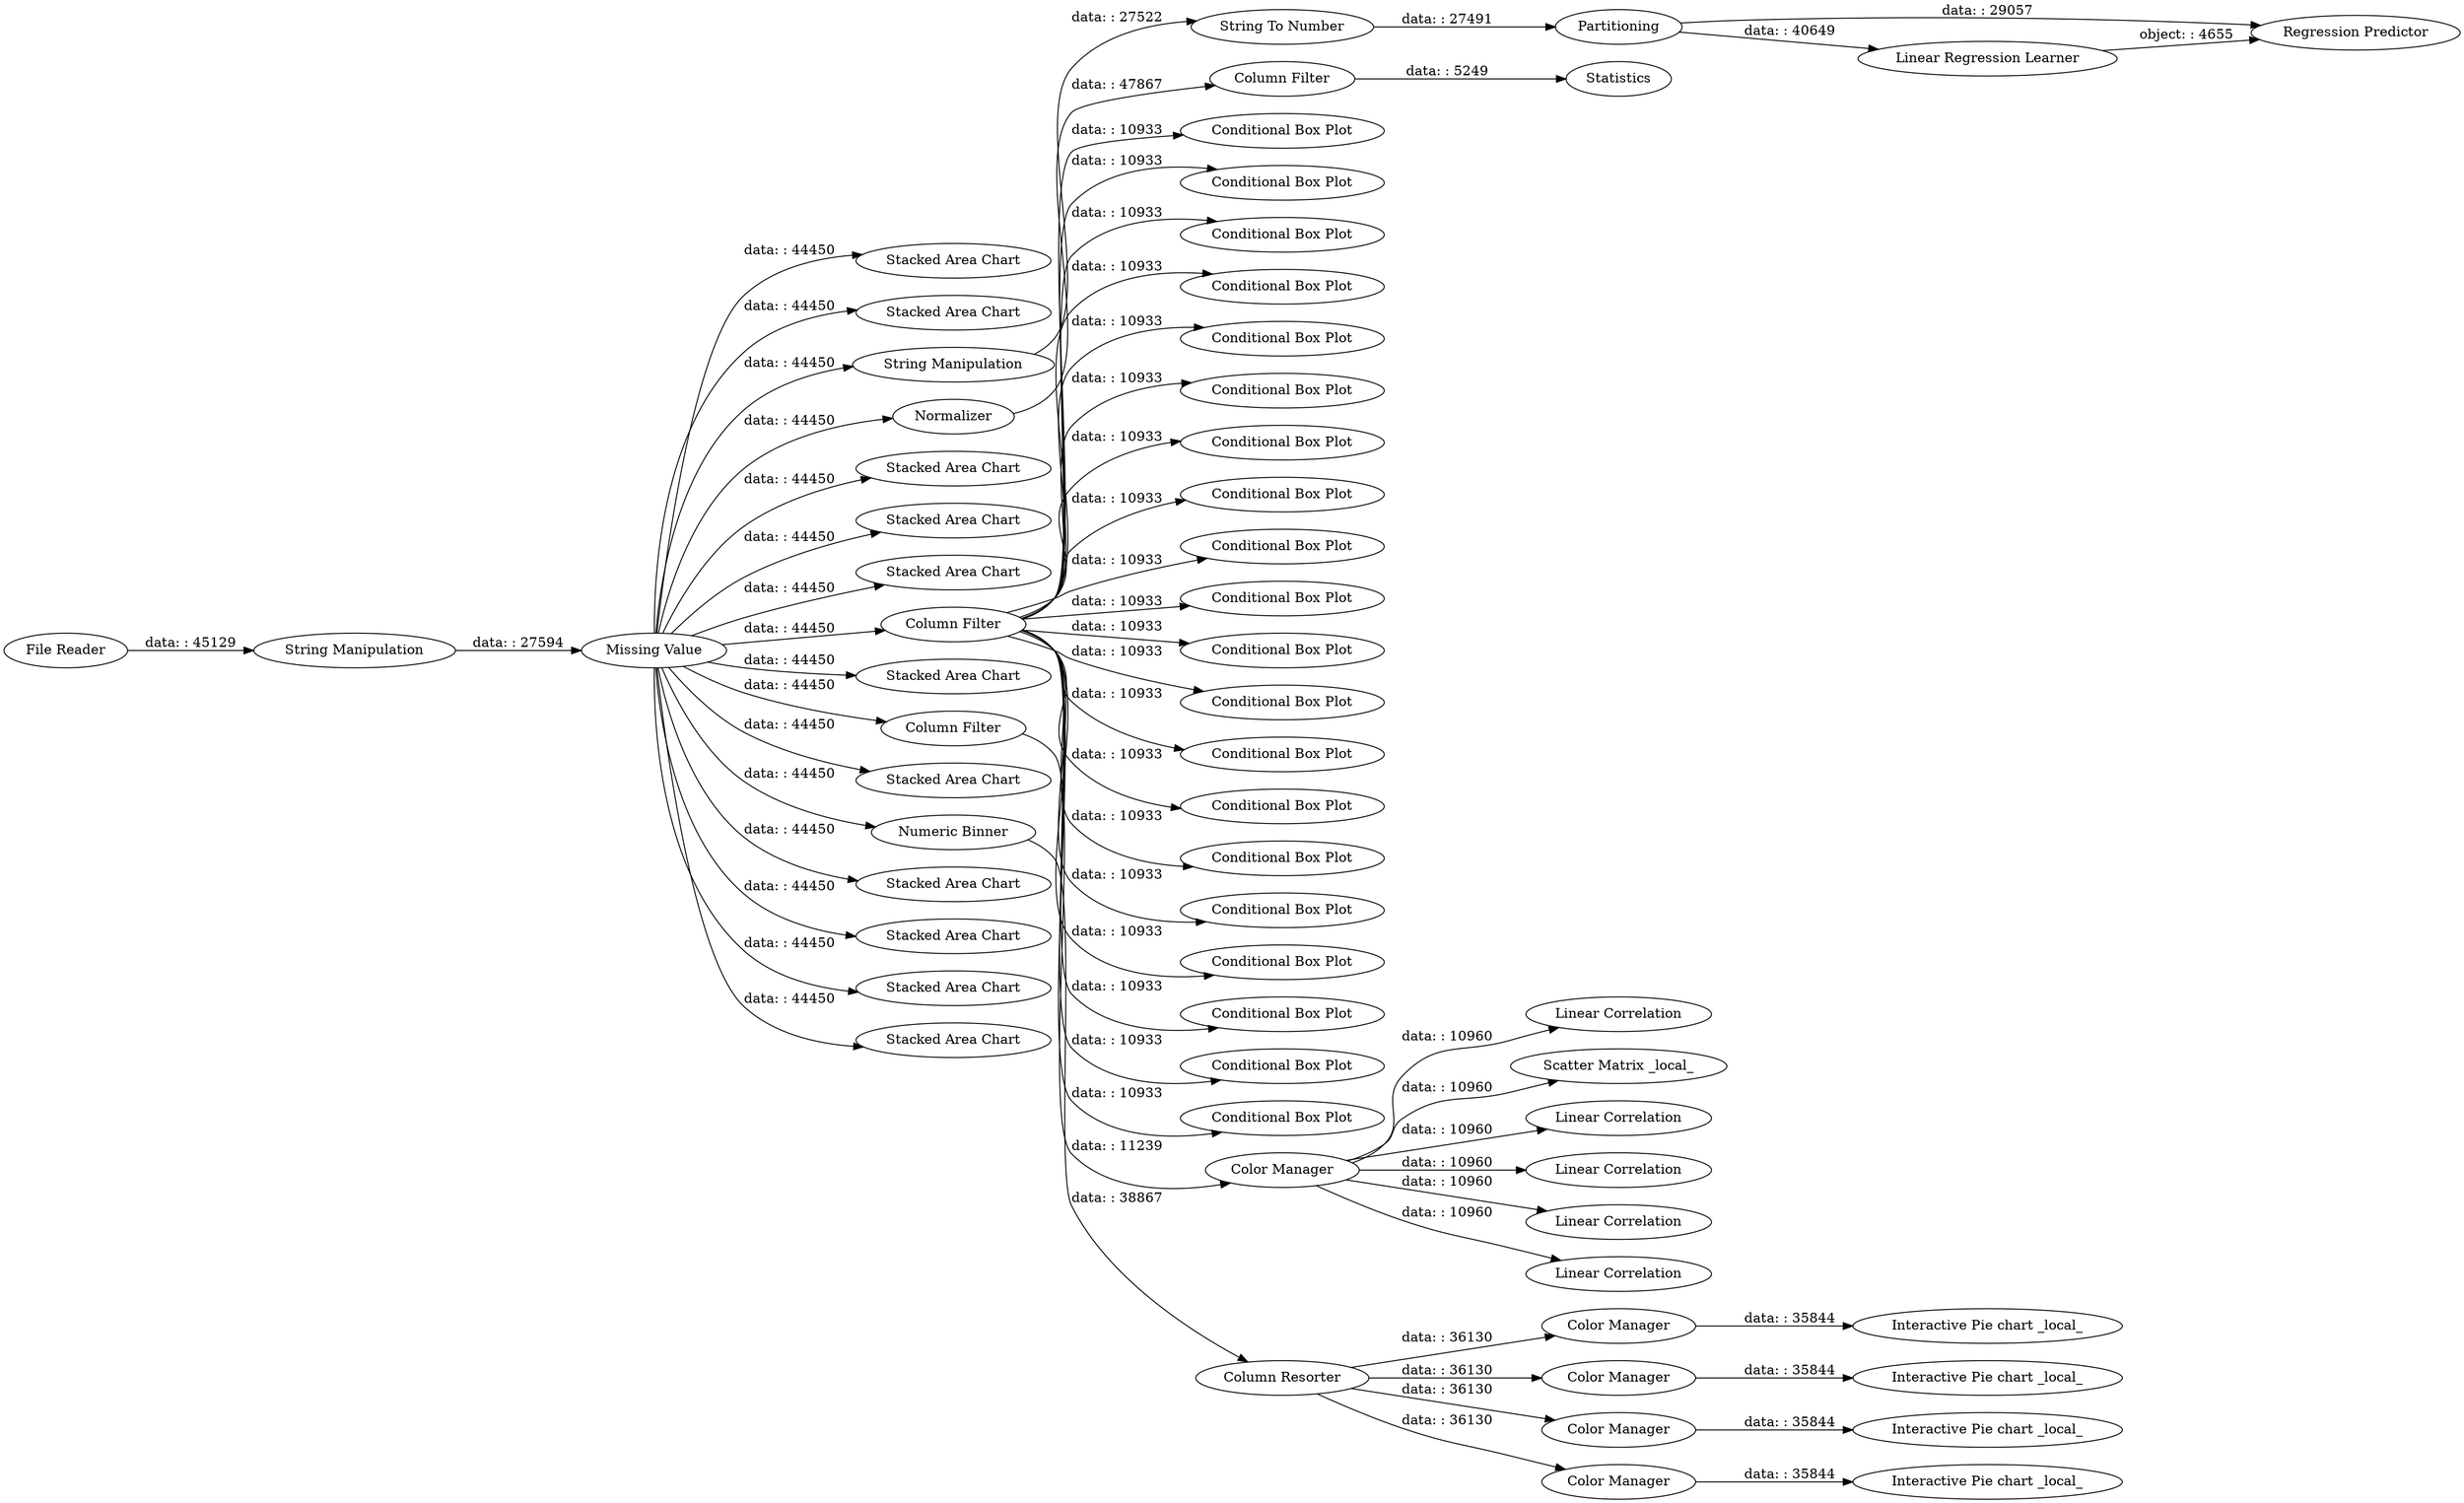 digraph {
	"-8690233839393965638_3" [label="Missing Value"]
	"-8690233839393965638_47" [label="Conditional Box Plot"]
	"-8690233839393965638_57" [label="Stacked Area Chart"]
	"-8690233839393965638_52" [label="Conditional Box Plot"]
	"-8690233839393965638_66" [label="Conditional Box Plot"]
	"-8690233839393965638_36" [label="Linear Correlation"]
	"-8690233839393965638_61" [label="Stacked Area Chart"]
	"-8690233839393965638_30" [label="Color Manager"]
	"-8690233839393965638_31" [label=Statistics]
	"-8690233839393965638_49" [label="Conditional Box Plot"]
	"-8690233839393965638_53" [label="Conditional Box Plot"]
	"-8690233839393965638_75" [label="String Manipulation"]
	"-8690233839393965638_40" [label="Conditional Box Plot"]
	"-8690233839393965638_33" [label="Scatter Matrix _local_"]
	"-8690233839393965638_23" [label=Normalizer]
	"-8690233839393965638_73" [label=Partitioning]
	"-8690233839393965638_42" [label="Conditional Box Plot"]
	"-8690233839393965638_44" [label="Conditional Box Plot"]
	"-8690233839393965638_24" [label="Column Filter"]
	"-8690233839393965638_76" [label="String To Number"]
	"-8690233839393965638_32" [label="Linear Correlation"]
	"-8690233839393965638_18" [label="Color Manager"]
	"-8690233839393965638_46" [label="Conditional Box Plot"]
	"-8690233839393965638_51" [label="Conditional Box Plot"]
	"-8690233839393965638_67" [label="Conditional Box Plot"]
	"-8690233839393965638_54" [label="Stacked Area Chart"]
	"-8690233839393965638_59" [label="Stacked Area Chart"]
	"-8690233839393965638_41" [label="Conditional Box Plot"]
	"-8690233839393965638_15" [label="Color Manager"]
	"-8690233839393965638_55" [label="Stacked Area Chart"]
	"-8690233839393965638_35" [label="Linear Correlation"]
	"-8690233839393965638_34" [label="Linear Correlation"]
	"-8690233839393965638_37" [label="Column Filter"]
	"-8690233839393965638_14" [label="Column Resorter"]
	"-8690233839393965638_65" [label="Linear Correlation"]
	"-8690233839393965638_50" [label="Conditional Box Plot"]
	"-8690233839393965638_21" [label="Interactive Pie chart _local_"]
	"-8690233839393965638_64" [label="Stacked Area Chart"]
	"-8690233839393965638_38" [label="Conditional Box Plot"]
	"-8690233839393965638_25" [label="Column Filter"]
	"-8690233839393965638_45" [label="Conditional Box Plot"]
	"-8690233839393965638_63" [label="Stacked Area Chart"]
	"-8690233839393965638_4" [label="Numeric Binner"]
	"-8690233839393965638_62" [label="Stacked Area Chart"]
	"-8690233839393965638_17" [label="Color Manager"]
	"-8690233839393965638_1" [label="File Reader"]
	"-8690233839393965638_20" [label="Interactive Pie chart _local_"]
	"-8690233839393965638_60" [label="Stacked Area Chart"]
	"-8690233839393965638_19" [label="Interactive Pie chart _local_"]
	"-8690233839393965638_58" [label="Stacked Area Chart"]
	"-8690233839393965638_69" [label="Conditional Box Plot"]
	"-8690233839393965638_71" [label="Regression Predictor"]
	"-8690233839393965638_70" [label="Linear Regression Learner"]
	"-8690233839393965638_56" [label="Stacked Area Chart"]
	"-8690233839393965638_2" [label="String Manipulation"]
	"-8690233839393965638_16" [label="Color Manager"]
	"-8690233839393965638_48" [label="Conditional Box Plot"]
	"-8690233839393965638_68" [label="Conditional Box Plot"]
	"-8690233839393965638_22" [label="Interactive Pie chart _local_"]
	"-8690233839393965638_39" [label="Conditional Box Plot"]
	"-8690233839393965638_43" [label="Conditional Box Plot"]
	"-8690233839393965638_25" -> "-8690233839393965638_30" [label="data: : 11239"]
	"-8690233839393965638_3" -> "-8690233839393965638_54" [label="data: : 44450"]
	"-8690233839393965638_30" -> "-8690233839393965638_36" [label="data: : 10960"]
	"-8690233839393965638_73" -> "-8690233839393965638_70" [label="data: : 40649"]
	"-8690233839393965638_3" -> "-8690233839393965638_25" [label="data: : 44450"]
	"-8690233839393965638_3" -> "-8690233839393965638_75" [label="data: : 44450"]
	"-8690233839393965638_3" -> "-8690233839393965638_55" [label="data: : 44450"]
	"-8690233839393965638_37" -> "-8690233839393965638_39" [label="data: : 10933"]
	"-8690233839393965638_1" -> "-8690233839393965638_2" [label="data: : 45129"]
	"-8690233839393965638_3" -> "-8690233839393965638_23" [label="data: : 44450"]
	"-8690233839393965638_37" -> "-8690233839393965638_43" [label="data: : 10933"]
	"-8690233839393965638_75" -> "-8690233839393965638_76" [label="data: : 27522"]
	"-8690233839393965638_37" -> "-8690233839393965638_38" [label="data: : 10933"]
	"-8690233839393965638_37" -> "-8690233839393965638_44" [label="data: : 10933"]
	"-8690233839393965638_73" -> "-8690233839393965638_71" [label="data: : 29057"]
	"-8690233839393965638_37" -> "-8690233839393965638_45" [label="data: : 10933"]
	"-8690233839393965638_16" -> "-8690233839393965638_20" [label="data: : 35844"]
	"-8690233839393965638_3" -> "-8690233839393965638_60" [label="data: : 44450"]
	"-8690233839393965638_2" -> "-8690233839393965638_3" [label="data: : 27594"]
	"-8690233839393965638_14" -> "-8690233839393965638_15" [label="data: : 36130"]
	"-8690233839393965638_70" -> "-8690233839393965638_71" [label="object: : 4655"]
	"-8690233839393965638_3" -> "-8690233839393965638_58" [label="data: : 44450"]
	"-8690233839393965638_37" -> "-8690233839393965638_67" [label="data: : 10933"]
	"-8690233839393965638_18" -> "-8690233839393965638_22" [label="data: : 35844"]
	"-8690233839393965638_30" -> "-8690233839393965638_34" [label="data: : 10960"]
	"-8690233839393965638_17" -> "-8690233839393965638_21" [label="data: : 35844"]
	"-8690233839393965638_76" -> "-8690233839393965638_73" [label="data: : 27491"]
	"-8690233839393965638_30" -> "-8690233839393965638_65" [label="data: : 10960"]
	"-8690233839393965638_3" -> "-8690233839393965638_63" [label="data: : 44450"]
	"-8690233839393965638_3" -> "-8690233839393965638_64" [label="data: : 44450"]
	"-8690233839393965638_3" -> "-8690233839393965638_57" [label="data: : 44450"]
	"-8690233839393965638_37" -> "-8690233839393965638_53" [label="data: : 10933"]
	"-8690233839393965638_23" -> "-8690233839393965638_24" [label="data: : 47867"]
	"-8690233839393965638_3" -> "-8690233839393965638_37" [label="data: : 44450"]
	"-8690233839393965638_37" -> "-8690233839393965638_68" [label="data: : 10933"]
	"-8690233839393965638_37" -> "-8690233839393965638_49" [label="data: : 10933"]
	"-8690233839393965638_37" -> "-8690233839393965638_66" [label="data: : 10933"]
	"-8690233839393965638_37" -> "-8690233839393965638_46" [label="data: : 10933"]
	"-8690233839393965638_37" -> "-8690233839393965638_47" [label="data: : 10933"]
	"-8690233839393965638_14" -> "-8690233839393965638_16" [label="data: : 36130"]
	"-8690233839393965638_37" -> "-8690233839393965638_50" [label="data: : 10933"]
	"-8690233839393965638_4" -> "-8690233839393965638_14" [label="data: : 38867"]
	"-8690233839393965638_24" -> "-8690233839393965638_31" [label="data: : 5249"]
	"-8690233839393965638_37" -> "-8690233839393965638_42" [label="data: : 10933"]
	"-8690233839393965638_37" -> "-8690233839393965638_69" [label="data: : 10933"]
	"-8690233839393965638_3" -> "-8690233839393965638_62" [label="data: : 44450"]
	"-8690233839393965638_14" -> "-8690233839393965638_18" [label="data: : 36130"]
	"-8690233839393965638_30" -> "-8690233839393965638_33" [label="data: : 10960"]
	"-8690233839393965638_3" -> "-8690233839393965638_59" [label="data: : 44450"]
	"-8690233839393965638_30" -> "-8690233839393965638_32" [label="data: : 10960"]
	"-8690233839393965638_30" -> "-8690233839393965638_35" [label="data: : 10960"]
	"-8690233839393965638_3" -> "-8690233839393965638_4" [label="data: : 44450"]
	"-8690233839393965638_37" -> "-8690233839393965638_48" [label="data: : 10933"]
	"-8690233839393965638_37" -> "-8690233839393965638_40" [label="data: : 10933"]
	"-8690233839393965638_15" -> "-8690233839393965638_19" [label="data: : 35844"]
	"-8690233839393965638_3" -> "-8690233839393965638_56" [label="data: : 44450"]
	"-8690233839393965638_14" -> "-8690233839393965638_17" [label="data: : 36130"]
	"-8690233839393965638_3" -> "-8690233839393965638_61" [label="data: : 44450"]
	"-8690233839393965638_37" -> "-8690233839393965638_52" [label="data: : 10933"]
	"-8690233839393965638_37" -> "-8690233839393965638_51" [label="data: : 10933"]
	"-8690233839393965638_37" -> "-8690233839393965638_41" [label="data: : 10933"]
	rankdir=LR
}
